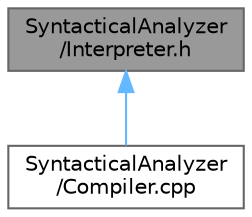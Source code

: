 digraph "SyntacticalAnalyzer/Interpreter.h"
{
 // LATEX_PDF_SIZE
  bgcolor="transparent";
  edge [fontname=Helvetica,fontsize=10,labelfontname=Helvetica,labelfontsize=10];
  node [fontname=Helvetica,fontsize=10,shape=box,height=0.2,width=0.4];
  Node1 [label="SyntacticalAnalyzer\l/Interpreter.h",height=0.2,width=0.4,color="gray40", fillcolor="grey60", style="filled", fontcolor="black",tooltip="Файл содержит описание класса интерпретатора"];
  Node1 -> Node2 [dir="back",color="steelblue1",style="solid"];
  Node2 [label="SyntacticalAnalyzer\l/Compiler.cpp",height=0.2,width=0.4,color="grey40", fillcolor="white", style="filled",URL="$_compiler_8cpp.html",tooltip="Основной файл, содержащий описание класса транслятора и запускает компиляцию кода"];
}
